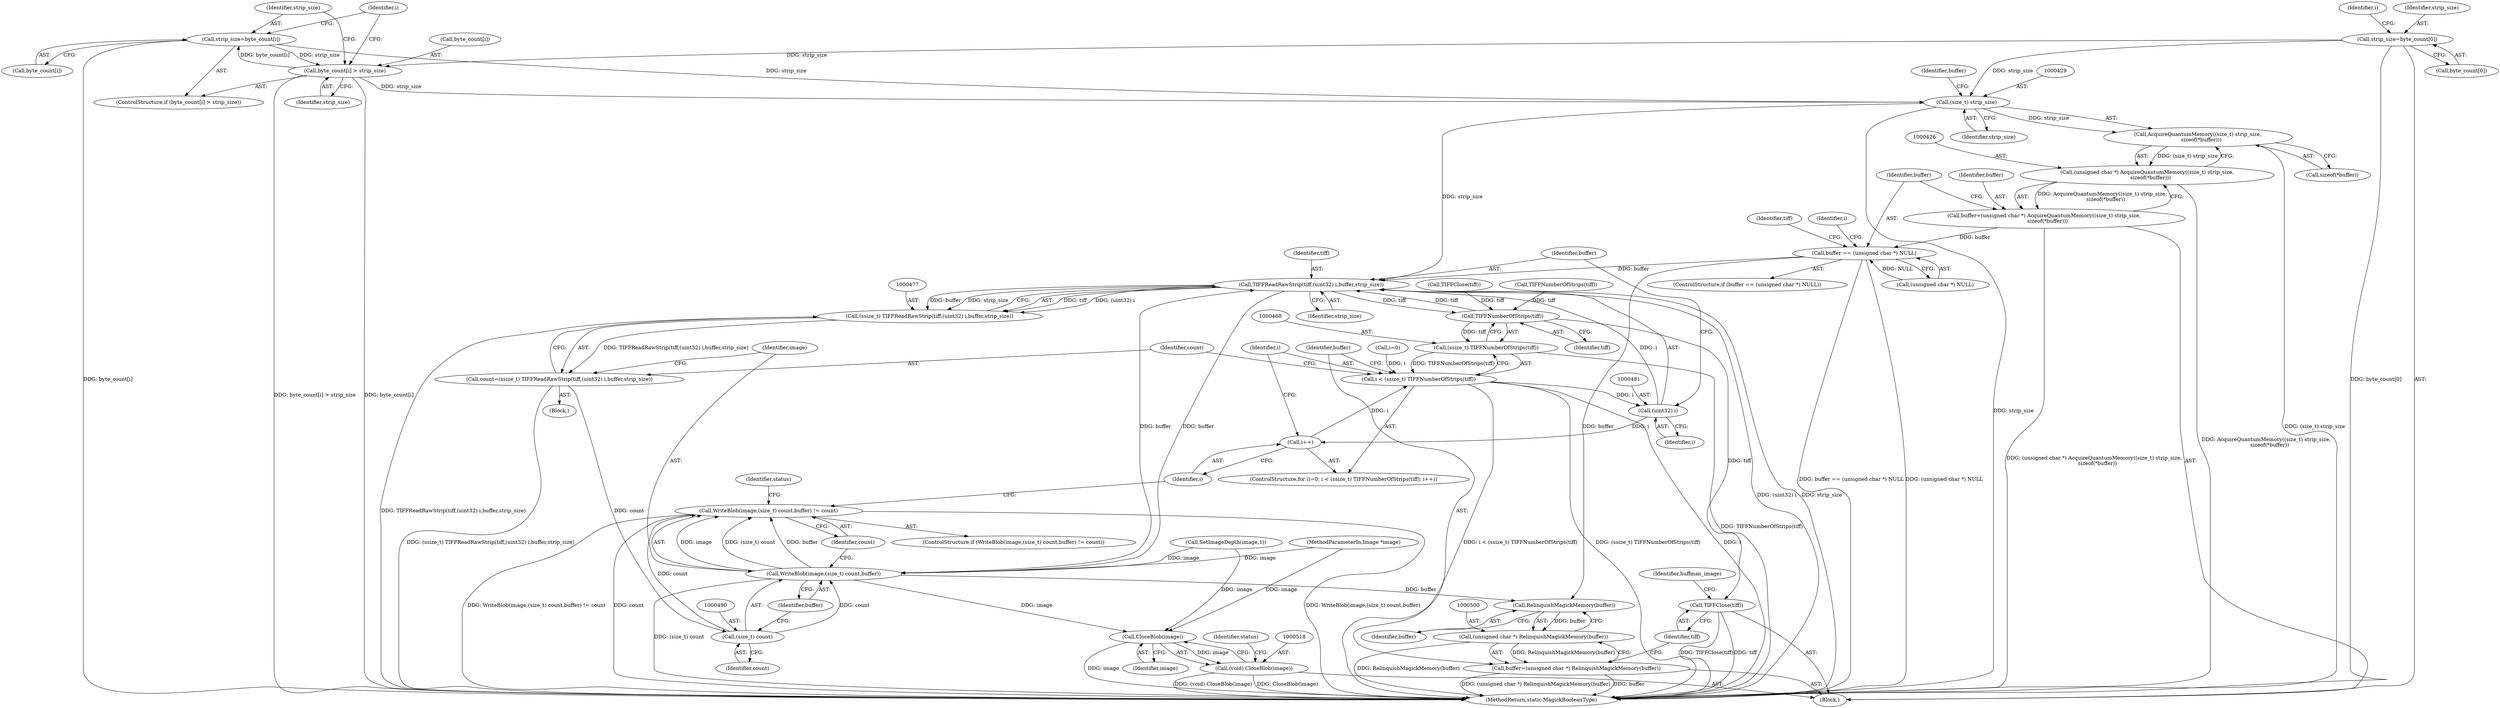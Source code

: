 digraph "0_ImageMagick_10b3823a7619ed22d42764733eb052c4159bc8c1_3@array" {
"1000418" [label="(Call,strip_size=byte_count[i])"];
"1000413" [label="(Call,byte_count[i] > strip_size)"];
"1000395" [label="(Call,strip_size=byte_count[0])"];
"1000418" [label="(Call,strip_size=byte_count[i])"];
"1000428" [label="(Call,(size_t) strip_size)"];
"1000427" [label="(Call,AcquireQuantumMemory((size_t) strip_size,\n    sizeof(*buffer)))"];
"1000425" [label="(Call,(unsigned char *) AcquireQuantumMemory((size_t) strip_size,\n    sizeof(*buffer)))"];
"1000423" [label="(Call,buffer=(unsigned char *) AcquireQuantumMemory((size_t) strip_size,\n    sizeof(*buffer)))"];
"1000435" [label="(Call,buffer == (unsigned char *) NULL)"];
"1000478" [label="(Call,TIFFReadRawStrip(tiff,(uint32) i,buffer,strip_size))"];
"1000469" [label="(Call,TIFFNumberOfStrips(tiff))"];
"1000467" [label="(Call,(ssize_t) TIFFNumberOfStrips(tiff))"];
"1000465" [label="(Call,i < (ssize_t) TIFFNumberOfStrips(tiff))"];
"1000480" [label="(Call,(uint32) i)"];
"1000471" [label="(Call,i++)"];
"1000503" [label="(Call,TIFFClose(tiff))"];
"1000476" [label="(Call,(ssize_t) TIFFReadRawStrip(tiff,(uint32) i,buffer,strip_size))"];
"1000474" [label="(Call,count=(ssize_t) TIFFReadRawStrip(tiff,(uint32) i,buffer,strip_size))"];
"1000489" [label="(Call,(size_t) count)"];
"1000487" [label="(Call,WriteBlob(image,(size_t) count,buffer))"];
"1000486" [label="(Call,WriteBlob(image,(size_t) count,buffer) != count)"];
"1000501" [label="(Call,RelinquishMagickMemory(buffer))"];
"1000499" [label="(Call,(unsigned char *) RelinquishMagickMemory(buffer))"];
"1000497" [label="(Call,buffer=(unsigned char *) RelinquishMagickMemory(buffer))"];
"1000519" [label="(Call,CloseBlob(image))"];
"1000517" [label="(Call,(void) CloseBlob(image))"];
"1000433" [label="(Identifier,buffer)"];
"1000497" [label="(Call,buffer=(unsigned char *) RelinquishMagickMemory(buffer))"];
"1000105" [label="(MethodParameterIn,Image *image)"];
"1000418" [label="(Call,strip_size=byte_count[i])"];
"1000479" [label="(Identifier,tiff)"];
"1000466" [label="(Identifier,i)"];
"1000471" [label="(Call,i++)"];
"1000437" [label="(Call,(unsigned char *) NULL)"];
"1000463" [label="(Identifier,i)"];
"1000482" [label="(Identifier,i)"];
"1000476" [label="(Call,(ssize_t) TIFFReadRawStrip(tiff,(uint32) i,buffer,strip_size))"];
"1000504" [label="(Identifier,tiff)"];
"1000395" [label="(Call,strip_size=byte_count[0])"];
"1000274" [label="(Call,SetImageDepth(image,1))"];
"1000502" [label="(Identifier,buffer)"];
"1000106" [label="(Block,)"];
"1000486" [label="(Call,WriteBlob(image,(size_t) count,buffer) != count)"];
"1000461" [label="(ControlStructure,for (i=0; i < (ssize_t) TIFFNumberOfStrips(tiff); i++))"];
"1000465" [label="(Call,i < (ssize_t) TIFFNumberOfStrips(tiff))"];
"1000469" [label="(Call,TIFFNumberOfStrips(tiff))"];
"1000435" [label="(Call,buffer == (unsigned char *) NULL)"];
"1000478" [label="(Call,TIFFReadRawStrip(tiff,(uint32) i,buffer,strip_size))"];
"1000498" [label="(Identifier,buffer)"];
"1000402" [label="(Identifier,i)"];
"1000425" [label="(Call,(unsigned char *) AcquireQuantumMemory((size_t) strip_size,\n    sizeof(*buffer)))"];
"1000475" [label="(Identifier,count)"];
"1000506" [label="(Identifier,huffman_image)"];
"1000413" [label="(Call,byte_count[i] > strip_size)"];
"1000396" [label="(Identifier,strip_size)"];
"1000431" [label="(Call,sizeof(*buffer))"];
"1000480" [label="(Call,(uint32) i)"];
"1000520" [label="(Identifier,image)"];
"1000428" [label="(Call,(size_t) strip_size)"];
"1000411" [label="(Identifier,i)"];
"1000427" [label="(Call,AcquireQuantumMemory((size_t) strip_size,\n    sizeof(*buffer)))"];
"1000424" [label="(Identifier,buffer)"];
"1000487" [label="(Call,WriteBlob(image,(size_t) count,buffer))"];
"1000408" [label="(Call,TIFFNumberOfStrips(tiff))"];
"1000483" [label="(Identifier,buffer)"];
"1000495" [label="(Identifier,status)"];
"1000419" [label="(Identifier,strip_size)"];
"1000434" [label="(ControlStructure,if (buffer == (unsigned char *) NULL))"];
"1000441" [label="(Call,TIFFClose(tiff))"];
"1000522" [label="(Identifier,status)"];
"1000485" [label="(ControlStructure,if (WriteBlob(image,(size_t) count,buffer) != count))"];
"1000489" [label="(Call,(size_t) count)"];
"1000519" [label="(Call,CloseBlob(image))"];
"1000493" [label="(Identifier,count)"];
"1000470" [label="(Identifier,tiff)"];
"1000492" [label="(Identifier,buffer)"];
"1000467" [label="(Call,(ssize_t) TIFFNumberOfStrips(tiff))"];
"1000499" [label="(Call,(unsigned char *) RelinquishMagickMemory(buffer))"];
"1000442" [label="(Identifier,tiff)"];
"1000472" [label="(Identifier,i)"];
"1000501" [label="(Call,RelinquishMagickMemory(buffer))"];
"1000414" [label="(Call,byte_count[i])"];
"1000423" [label="(Call,buffer=(unsigned char *) AcquireQuantumMemory((size_t) strip_size,\n    sizeof(*buffer)))"];
"1000397" [label="(Call,byte_count[0])"];
"1000523" [label="(MethodReturn,static MagickBooleanType)"];
"1000462" [label="(Call,i=0)"];
"1000491" [label="(Identifier,count)"];
"1000436" [label="(Identifier,buffer)"];
"1000484" [label="(Identifier,strip_size)"];
"1000412" [label="(ControlStructure,if (byte_count[i] > strip_size))"];
"1000430" [label="(Identifier,strip_size)"];
"1000474" [label="(Call,count=(ssize_t) TIFFReadRawStrip(tiff,(uint32) i,buffer,strip_size))"];
"1000473" [label="(Block,)"];
"1000488" [label="(Identifier,image)"];
"1000517" [label="(Call,(void) CloseBlob(image))"];
"1000420" [label="(Call,byte_count[i])"];
"1000503" [label="(Call,TIFFClose(tiff))"];
"1000417" [label="(Identifier,strip_size)"];
"1000418" -> "1000412"  [label="AST: "];
"1000418" -> "1000420"  [label="CFG: "];
"1000419" -> "1000418"  [label="AST: "];
"1000420" -> "1000418"  [label="AST: "];
"1000411" -> "1000418"  [label="CFG: "];
"1000418" -> "1000523"  [label="DDG: byte_count[i]"];
"1000418" -> "1000413"  [label="DDG: strip_size"];
"1000413" -> "1000418"  [label="DDG: byte_count[i]"];
"1000418" -> "1000428"  [label="DDG: strip_size"];
"1000413" -> "1000412"  [label="AST: "];
"1000413" -> "1000417"  [label="CFG: "];
"1000414" -> "1000413"  [label="AST: "];
"1000417" -> "1000413"  [label="AST: "];
"1000419" -> "1000413"  [label="CFG: "];
"1000411" -> "1000413"  [label="CFG: "];
"1000413" -> "1000523"  [label="DDG: byte_count[i]"];
"1000413" -> "1000523"  [label="DDG: byte_count[i] > strip_size"];
"1000395" -> "1000413"  [label="DDG: strip_size"];
"1000413" -> "1000428"  [label="DDG: strip_size"];
"1000395" -> "1000106"  [label="AST: "];
"1000395" -> "1000397"  [label="CFG: "];
"1000396" -> "1000395"  [label="AST: "];
"1000397" -> "1000395"  [label="AST: "];
"1000402" -> "1000395"  [label="CFG: "];
"1000395" -> "1000523"  [label="DDG: byte_count[0]"];
"1000395" -> "1000428"  [label="DDG: strip_size"];
"1000428" -> "1000427"  [label="AST: "];
"1000428" -> "1000430"  [label="CFG: "];
"1000429" -> "1000428"  [label="AST: "];
"1000430" -> "1000428"  [label="AST: "];
"1000433" -> "1000428"  [label="CFG: "];
"1000428" -> "1000523"  [label="DDG: strip_size"];
"1000428" -> "1000427"  [label="DDG: strip_size"];
"1000428" -> "1000478"  [label="DDG: strip_size"];
"1000427" -> "1000425"  [label="AST: "];
"1000427" -> "1000431"  [label="CFG: "];
"1000431" -> "1000427"  [label="AST: "];
"1000425" -> "1000427"  [label="CFG: "];
"1000427" -> "1000523"  [label="DDG: (size_t) strip_size"];
"1000427" -> "1000425"  [label="DDG: (size_t) strip_size"];
"1000425" -> "1000423"  [label="AST: "];
"1000426" -> "1000425"  [label="AST: "];
"1000423" -> "1000425"  [label="CFG: "];
"1000425" -> "1000523"  [label="DDG: AcquireQuantumMemory((size_t) strip_size,\n    sizeof(*buffer))"];
"1000425" -> "1000423"  [label="DDG: AcquireQuantumMemory((size_t) strip_size,\n    sizeof(*buffer))"];
"1000423" -> "1000106"  [label="AST: "];
"1000424" -> "1000423"  [label="AST: "];
"1000436" -> "1000423"  [label="CFG: "];
"1000423" -> "1000523"  [label="DDG: (unsigned char *) AcquireQuantumMemory((size_t) strip_size,\n    sizeof(*buffer))"];
"1000423" -> "1000435"  [label="DDG: buffer"];
"1000435" -> "1000434"  [label="AST: "];
"1000435" -> "1000437"  [label="CFG: "];
"1000436" -> "1000435"  [label="AST: "];
"1000437" -> "1000435"  [label="AST: "];
"1000442" -> "1000435"  [label="CFG: "];
"1000463" -> "1000435"  [label="CFG: "];
"1000435" -> "1000523"  [label="DDG: (unsigned char *) NULL"];
"1000435" -> "1000523"  [label="DDG: buffer == (unsigned char *) NULL"];
"1000437" -> "1000435"  [label="DDG: NULL"];
"1000435" -> "1000478"  [label="DDG: buffer"];
"1000435" -> "1000501"  [label="DDG: buffer"];
"1000478" -> "1000476"  [label="AST: "];
"1000478" -> "1000484"  [label="CFG: "];
"1000479" -> "1000478"  [label="AST: "];
"1000480" -> "1000478"  [label="AST: "];
"1000483" -> "1000478"  [label="AST: "];
"1000484" -> "1000478"  [label="AST: "];
"1000476" -> "1000478"  [label="CFG: "];
"1000478" -> "1000523"  [label="DDG: (uint32) i"];
"1000478" -> "1000523"  [label="DDG: strip_size"];
"1000478" -> "1000469"  [label="DDG: tiff"];
"1000478" -> "1000476"  [label="DDG: tiff"];
"1000478" -> "1000476"  [label="DDG: (uint32) i"];
"1000478" -> "1000476"  [label="DDG: buffer"];
"1000478" -> "1000476"  [label="DDG: strip_size"];
"1000469" -> "1000478"  [label="DDG: tiff"];
"1000480" -> "1000478"  [label="DDG: i"];
"1000487" -> "1000478"  [label="DDG: buffer"];
"1000478" -> "1000487"  [label="DDG: buffer"];
"1000469" -> "1000467"  [label="AST: "];
"1000469" -> "1000470"  [label="CFG: "];
"1000470" -> "1000469"  [label="AST: "];
"1000467" -> "1000469"  [label="CFG: "];
"1000469" -> "1000467"  [label="DDG: tiff"];
"1000441" -> "1000469"  [label="DDG: tiff"];
"1000408" -> "1000469"  [label="DDG: tiff"];
"1000469" -> "1000503"  [label="DDG: tiff"];
"1000467" -> "1000465"  [label="AST: "];
"1000468" -> "1000467"  [label="AST: "];
"1000465" -> "1000467"  [label="CFG: "];
"1000467" -> "1000523"  [label="DDG: TIFFNumberOfStrips(tiff)"];
"1000467" -> "1000465"  [label="DDG: TIFFNumberOfStrips(tiff)"];
"1000465" -> "1000461"  [label="AST: "];
"1000466" -> "1000465"  [label="AST: "];
"1000475" -> "1000465"  [label="CFG: "];
"1000498" -> "1000465"  [label="CFG: "];
"1000465" -> "1000523"  [label="DDG: i < (ssize_t) TIFFNumberOfStrips(tiff)"];
"1000465" -> "1000523"  [label="DDG: (ssize_t) TIFFNumberOfStrips(tiff)"];
"1000465" -> "1000523"  [label="DDG: i"];
"1000471" -> "1000465"  [label="DDG: i"];
"1000462" -> "1000465"  [label="DDG: i"];
"1000465" -> "1000480"  [label="DDG: i"];
"1000480" -> "1000482"  [label="CFG: "];
"1000481" -> "1000480"  [label="AST: "];
"1000482" -> "1000480"  [label="AST: "];
"1000483" -> "1000480"  [label="CFG: "];
"1000480" -> "1000471"  [label="DDG: i"];
"1000471" -> "1000461"  [label="AST: "];
"1000471" -> "1000472"  [label="CFG: "];
"1000472" -> "1000471"  [label="AST: "];
"1000466" -> "1000471"  [label="CFG: "];
"1000503" -> "1000106"  [label="AST: "];
"1000503" -> "1000504"  [label="CFG: "];
"1000504" -> "1000503"  [label="AST: "];
"1000506" -> "1000503"  [label="CFG: "];
"1000503" -> "1000523"  [label="DDG: TIFFClose(tiff)"];
"1000503" -> "1000523"  [label="DDG: tiff"];
"1000476" -> "1000474"  [label="AST: "];
"1000477" -> "1000476"  [label="AST: "];
"1000474" -> "1000476"  [label="CFG: "];
"1000476" -> "1000523"  [label="DDG: TIFFReadRawStrip(tiff,(uint32) i,buffer,strip_size)"];
"1000476" -> "1000474"  [label="DDG: TIFFReadRawStrip(tiff,(uint32) i,buffer,strip_size)"];
"1000474" -> "1000473"  [label="AST: "];
"1000475" -> "1000474"  [label="AST: "];
"1000488" -> "1000474"  [label="CFG: "];
"1000474" -> "1000523"  [label="DDG: (ssize_t) TIFFReadRawStrip(tiff,(uint32) i,buffer,strip_size)"];
"1000474" -> "1000489"  [label="DDG: count"];
"1000489" -> "1000487"  [label="AST: "];
"1000489" -> "1000491"  [label="CFG: "];
"1000490" -> "1000489"  [label="AST: "];
"1000491" -> "1000489"  [label="AST: "];
"1000492" -> "1000489"  [label="CFG: "];
"1000489" -> "1000487"  [label="DDG: count"];
"1000489" -> "1000486"  [label="DDG: count"];
"1000487" -> "1000486"  [label="AST: "];
"1000487" -> "1000492"  [label="CFG: "];
"1000488" -> "1000487"  [label="AST: "];
"1000492" -> "1000487"  [label="AST: "];
"1000493" -> "1000487"  [label="CFG: "];
"1000487" -> "1000523"  [label="DDG: (size_t) count"];
"1000487" -> "1000486"  [label="DDG: image"];
"1000487" -> "1000486"  [label="DDG: (size_t) count"];
"1000487" -> "1000486"  [label="DDG: buffer"];
"1000274" -> "1000487"  [label="DDG: image"];
"1000105" -> "1000487"  [label="DDG: image"];
"1000487" -> "1000501"  [label="DDG: buffer"];
"1000487" -> "1000519"  [label="DDG: image"];
"1000486" -> "1000485"  [label="AST: "];
"1000486" -> "1000493"  [label="CFG: "];
"1000493" -> "1000486"  [label="AST: "];
"1000495" -> "1000486"  [label="CFG: "];
"1000472" -> "1000486"  [label="CFG: "];
"1000486" -> "1000523"  [label="DDG: WriteBlob(image,(size_t) count,buffer) != count"];
"1000486" -> "1000523"  [label="DDG: count"];
"1000486" -> "1000523"  [label="DDG: WriteBlob(image,(size_t) count,buffer)"];
"1000501" -> "1000499"  [label="AST: "];
"1000501" -> "1000502"  [label="CFG: "];
"1000502" -> "1000501"  [label="AST: "];
"1000499" -> "1000501"  [label="CFG: "];
"1000501" -> "1000499"  [label="DDG: buffer"];
"1000499" -> "1000497"  [label="AST: "];
"1000500" -> "1000499"  [label="AST: "];
"1000497" -> "1000499"  [label="CFG: "];
"1000499" -> "1000523"  [label="DDG: RelinquishMagickMemory(buffer)"];
"1000499" -> "1000497"  [label="DDG: RelinquishMagickMemory(buffer)"];
"1000497" -> "1000106"  [label="AST: "];
"1000498" -> "1000497"  [label="AST: "];
"1000504" -> "1000497"  [label="CFG: "];
"1000497" -> "1000523"  [label="DDG: buffer"];
"1000497" -> "1000523"  [label="DDG: (unsigned char *) RelinquishMagickMemory(buffer)"];
"1000519" -> "1000517"  [label="AST: "];
"1000519" -> "1000520"  [label="CFG: "];
"1000520" -> "1000519"  [label="AST: "];
"1000517" -> "1000519"  [label="CFG: "];
"1000519" -> "1000523"  [label="DDG: image"];
"1000519" -> "1000517"  [label="DDG: image"];
"1000274" -> "1000519"  [label="DDG: image"];
"1000105" -> "1000519"  [label="DDG: image"];
"1000517" -> "1000106"  [label="AST: "];
"1000518" -> "1000517"  [label="AST: "];
"1000522" -> "1000517"  [label="CFG: "];
"1000517" -> "1000523"  [label="DDG: CloseBlob(image)"];
"1000517" -> "1000523"  [label="DDG: (void) CloseBlob(image)"];
}
